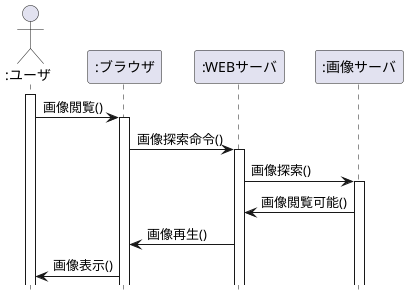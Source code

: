 @startuml 演習4-6
hide footbox
actor ":ユーザ" as actor
participant ":ブラウザ" as boundary
participant ":WEBサーバ" as control
participant ":画像サーバ" as entity
activate actor
actor -> boundary :画像閲覧()
activate boundary
boundary -> control :画像探索命令()
activate control
control -> entity :画像探索()
activate entity
control <- entity :画像閲覧可能()
boundary <- control :画像再生()
actor <- boundary :画像表示()

@enduml